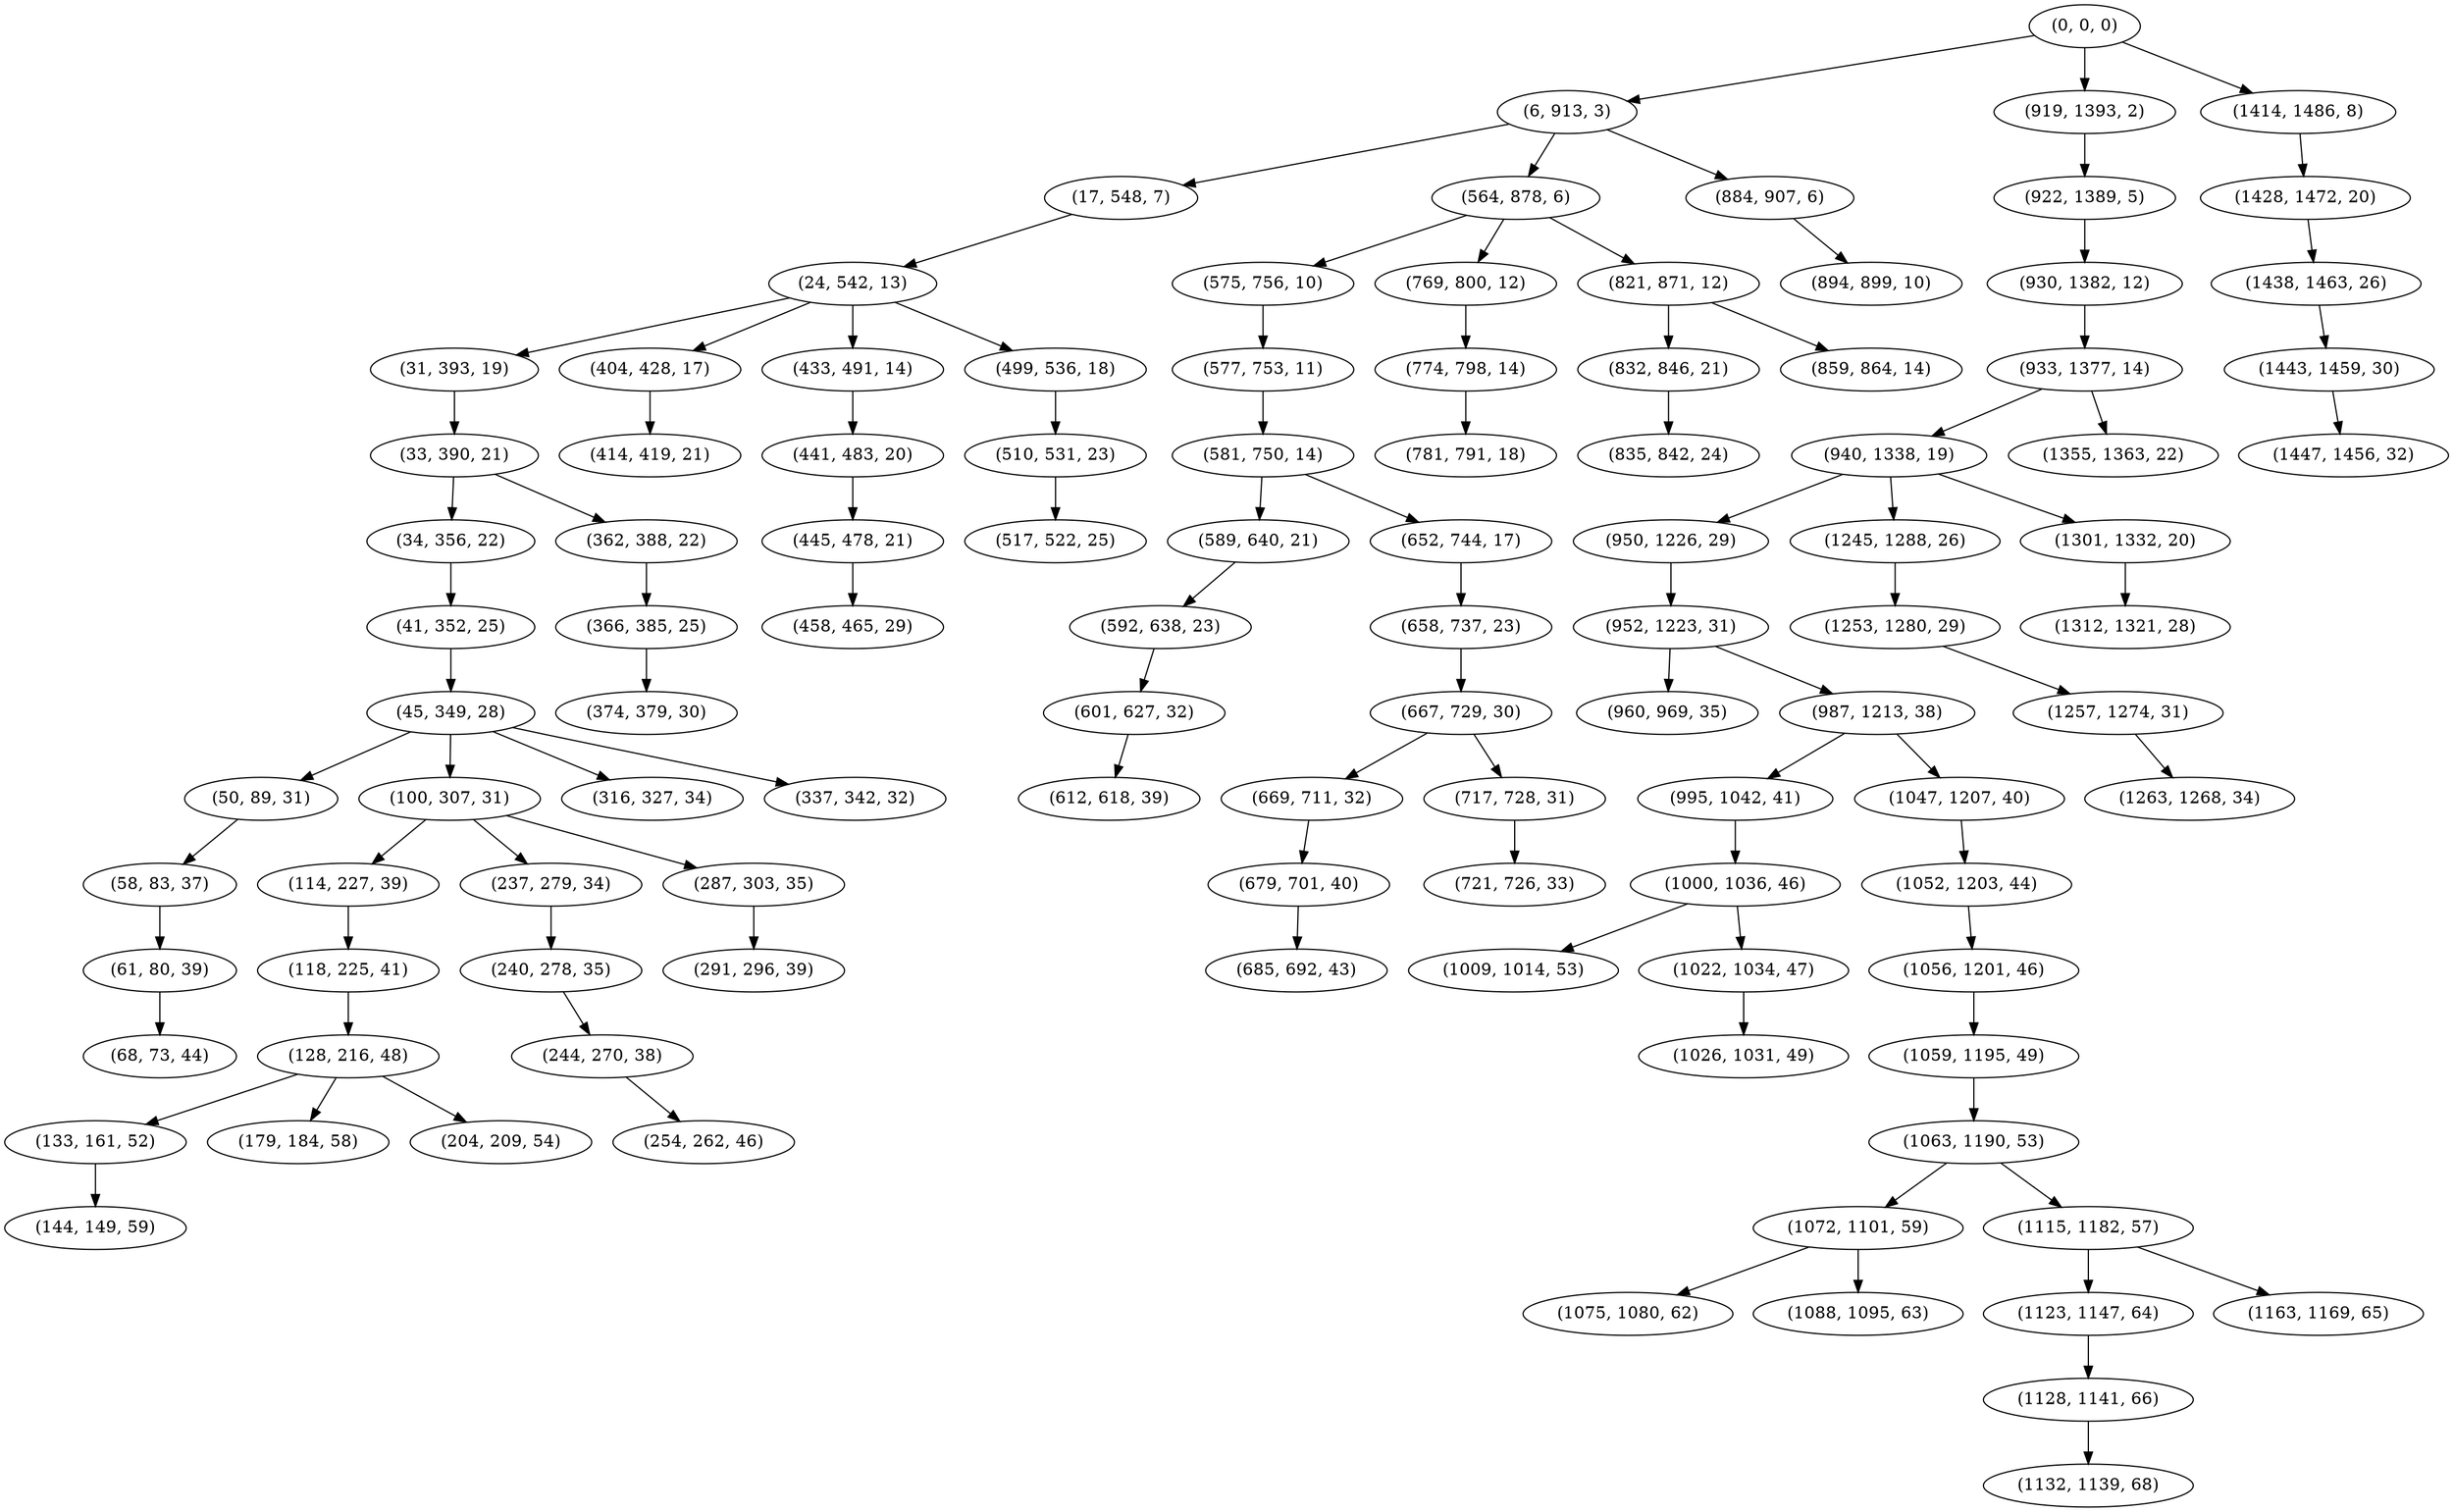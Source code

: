 digraph tree {
    "(0, 0, 0)";
    "(6, 913, 3)";
    "(17, 548, 7)";
    "(24, 542, 13)";
    "(31, 393, 19)";
    "(33, 390, 21)";
    "(34, 356, 22)";
    "(41, 352, 25)";
    "(45, 349, 28)";
    "(50, 89, 31)";
    "(58, 83, 37)";
    "(61, 80, 39)";
    "(68, 73, 44)";
    "(100, 307, 31)";
    "(114, 227, 39)";
    "(118, 225, 41)";
    "(128, 216, 48)";
    "(133, 161, 52)";
    "(144, 149, 59)";
    "(179, 184, 58)";
    "(204, 209, 54)";
    "(237, 279, 34)";
    "(240, 278, 35)";
    "(244, 270, 38)";
    "(254, 262, 46)";
    "(287, 303, 35)";
    "(291, 296, 39)";
    "(316, 327, 34)";
    "(337, 342, 32)";
    "(362, 388, 22)";
    "(366, 385, 25)";
    "(374, 379, 30)";
    "(404, 428, 17)";
    "(414, 419, 21)";
    "(433, 491, 14)";
    "(441, 483, 20)";
    "(445, 478, 21)";
    "(458, 465, 29)";
    "(499, 536, 18)";
    "(510, 531, 23)";
    "(517, 522, 25)";
    "(564, 878, 6)";
    "(575, 756, 10)";
    "(577, 753, 11)";
    "(581, 750, 14)";
    "(589, 640, 21)";
    "(592, 638, 23)";
    "(601, 627, 32)";
    "(612, 618, 39)";
    "(652, 744, 17)";
    "(658, 737, 23)";
    "(667, 729, 30)";
    "(669, 711, 32)";
    "(679, 701, 40)";
    "(685, 692, 43)";
    "(717, 728, 31)";
    "(721, 726, 33)";
    "(769, 800, 12)";
    "(774, 798, 14)";
    "(781, 791, 18)";
    "(821, 871, 12)";
    "(832, 846, 21)";
    "(835, 842, 24)";
    "(859, 864, 14)";
    "(884, 907, 6)";
    "(894, 899, 10)";
    "(919, 1393, 2)";
    "(922, 1389, 5)";
    "(930, 1382, 12)";
    "(933, 1377, 14)";
    "(940, 1338, 19)";
    "(950, 1226, 29)";
    "(952, 1223, 31)";
    "(960, 969, 35)";
    "(987, 1213, 38)";
    "(995, 1042, 41)";
    "(1000, 1036, 46)";
    "(1009, 1014, 53)";
    "(1022, 1034, 47)";
    "(1026, 1031, 49)";
    "(1047, 1207, 40)";
    "(1052, 1203, 44)";
    "(1056, 1201, 46)";
    "(1059, 1195, 49)";
    "(1063, 1190, 53)";
    "(1072, 1101, 59)";
    "(1075, 1080, 62)";
    "(1088, 1095, 63)";
    "(1115, 1182, 57)";
    "(1123, 1147, 64)";
    "(1128, 1141, 66)";
    "(1132, 1139, 68)";
    "(1163, 1169, 65)";
    "(1245, 1288, 26)";
    "(1253, 1280, 29)";
    "(1257, 1274, 31)";
    "(1263, 1268, 34)";
    "(1301, 1332, 20)";
    "(1312, 1321, 28)";
    "(1355, 1363, 22)";
    "(1414, 1486, 8)";
    "(1428, 1472, 20)";
    "(1438, 1463, 26)";
    "(1443, 1459, 30)";
    "(1447, 1456, 32)";
    "(0, 0, 0)" -> "(6, 913, 3)";
    "(0, 0, 0)" -> "(919, 1393, 2)";
    "(0, 0, 0)" -> "(1414, 1486, 8)";
    "(6, 913, 3)" -> "(17, 548, 7)";
    "(6, 913, 3)" -> "(564, 878, 6)";
    "(6, 913, 3)" -> "(884, 907, 6)";
    "(17, 548, 7)" -> "(24, 542, 13)";
    "(24, 542, 13)" -> "(31, 393, 19)";
    "(24, 542, 13)" -> "(404, 428, 17)";
    "(24, 542, 13)" -> "(433, 491, 14)";
    "(24, 542, 13)" -> "(499, 536, 18)";
    "(31, 393, 19)" -> "(33, 390, 21)";
    "(33, 390, 21)" -> "(34, 356, 22)";
    "(33, 390, 21)" -> "(362, 388, 22)";
    "(34, 356, 22)" -> "(41, 352, 25)";
    "(41, 352, 25)" -> "(45, 349, 28)";
    "(45, 349, 28)" -> "(50, 89, 31)";
    "(45, 349, 28)" -> "(100, 307, 31)";
    "(45, 349, 28)" -> "(316, 327, 34)";
    "(45, 349, 28)" -> "(337, 342, 32)";
    "(50, 89, 31)" -> "(58, 83, 37)";
    "(58, 83, 37)" -> "(61, 80, 39)";
    "(61, 80, 39)" -> "(68, 73, 44)";
    "(100, 307, 31)" -> "(114, 227, 39)";
    "(100, 307, 31)" -> "(237, 279, 34)";
    "(100, 307, 31)" -> "(287, 303, 35)";
    "(114, 227, 39)" -> "(118, 225, 41)";
    "(118, 225, 41)" -> "(128, 216, 48)";
    "(128, 216, 48)" -> "(133, 161, 52)";
    "(128, 216, 48)" -> "(179, 184, 58)";
    "(128, 216, 48)" -> "(204, 209, 54)";
    "(133, 161, 52)" -> "(144, 149, 59)";
    "(237, 279, 34)" -> "(240, 278, 35)";
    "(240, 278, 35)" -> "(244, 270, 38)";
    "(244, 270, 38)" -> "(254, 262, 46)";
    "(287, 303, 35)" -> "(291, 296, 39)";
    "(362, 388, 22)" -> "(366, 385, 25)";
    "(366, 385, 25)" -> "(374, 379, 30)";
    "(404, 428, 17)" -> "(414, 419, 21)";
    "(433, 491, 14)" -> "(441, 483, 20)";
    "(441, 483, 20)" -> "(445, 478, 21)";
    "(445, 478, 21)" -> "(458, 465, 29)";
    "(499, 536, 18)" -> "(510, 531, 23)";
    "(510, 531, 23)" -> "(517, 522, 25)";
    "(564, 878, 6)" -> "(575, 756, 10)";
    "(564, 878, 6)" -> "(769, 800, 12)";
    "(564, 878, 6)" -> "(821, 871, 12)";
    "(575, 756, 10)" -> "(577, 753, 11)";
    "(577, 753, 11)" -> "(581, 750, 14)";
    "(581, 750, 14)" -> "(589, 640, 21)";
    "(581, 750, 14)" -> "(652, 744, 17)";
    "(589, 640, 21)" -> "(592, 638, 23)";
    "(592, 638, 23)" -> "(601, 627, 32)";
    "(601, 627, 32)" -> "(612, 618, 39)";
    "(652, 744, 17)" -> "(658, 737, 23)";
    "(658, 737, 23)" -> "(667, 729, 30)";
    "(667, 729, 30)" -> "(669, 711, 32)";
    "(667, 729, 30)" -> "(717, 728, 31)";
    "(669, 711, 32)" -> "(679, 701, 40)";
    "(679, 701, 40)" -> "(685, 692, 43)";
    "(717, 728, 31)" -> "(721, 726, 33)";
    "(769, 800, 12)" -> "(774, 798, 14)";
    "(774, 798, 14)" -> "(781, 791, 18)";
    "(821, 871, 12)" -> "(832, 846, 21)";
    "(821, 871, 12)" -> "(859, 864, 14)";
    "(832, 846, 21)" -> "(835, 842, 24)";
    "(884, 907, 6)" -> "(894, 899, 10)";
    "(919, 1393, 2)" -> "(922, 1389, 5)";
    "(922, 1389, 5)" -> "(930, 1382, 12)";
    "(930, 1382, 12)" -> "(933, 1377, 14)";
    "(933, 1377, 14)" -> "(940, 1338, 19)";
    "(933, 1377, 14)" -> "(1355, 1363, 22)";
    "(940, 1338, 19)" -> "(950, 1226, 29)";
    "(940, 1338, 19)" -> "(1245, 1288, 26)";
    "(940, 1338, 19)" -> "(1301, 1332, 20)";
    "(950, 1226, 29)" -> "(952, 1223, 31)";
    "(952, 1223, 31)" -> "(960, 969, 35)";
    "(952, 1223, 31)" -> "(987, 1213, 38)";
    "(987, 1213, 38)" -> "(995, 1042, 41)";
    "(987, 1213, 38)" -> "(1047, 1207, 40)";
    "(995, 1042, 41)" -> "(1000, 1036, 46)";
    "(1000, 1036, 46)" -> "(1009, 1014, 53)";
    "(1000, 1036, 46)" -> "(1022, 1034, 47)";
    "(1022, 1034, 47)" -> "(1026, 1031, 49)";
    "(1047, 1207, 40)" -> "(1052, 1203, 44)";
    "(1052, 1203, 44)" -> "(1056, 1201, 46)";
    "(1056, 1201, 46)" -> "(1059, 1195, 49)";
    "(1059, 1195, 49)" -> "(1063, 1190, 53)";
    "(1063, 1190, 53)" -> "(1072, 1101, 59)";
    "(1063, 1190, 53)" -> "(1115, 1182, 57)";
    "(1072, 1101, 59)" -> "(1075, 1080, 62)";
    "(1072, 1101, 59)" -> "(1088, 1095, 63)";
    "(1115, 1182, 57)" -> "(1123, 1147, 64)";
    "(1115, 1182, 57)" -> "(1163, 1169, 65)";
    "(1123, 1147, 64)" -> "(1128, 1141, 66)";
    "(1128, 1141, 66)" -> "(1132, 1139, 68)";
    "(1245, 1288, 26)" -> "(1253, 1280, 29)";
    "(1253, 1280, 29)" -> "(1257, 1274, 31)";
    "(1257, 1274, 31)" -> "(1263, 1268, 34)";
    "(1301, 1332, 20)" -> "(1312, 1321, 28)";
    "(1414, 1486, 8)" -> "(1428, 1472, 20)";
    "(1428, 1472, 20)" -> "(1438, 1463, 26)";
    "(1438, 1463, 26)" -> "(1443, 1459, 30)";
    "(1443, 1459, 30)" -> "(1447, 1456, 32)";
}
